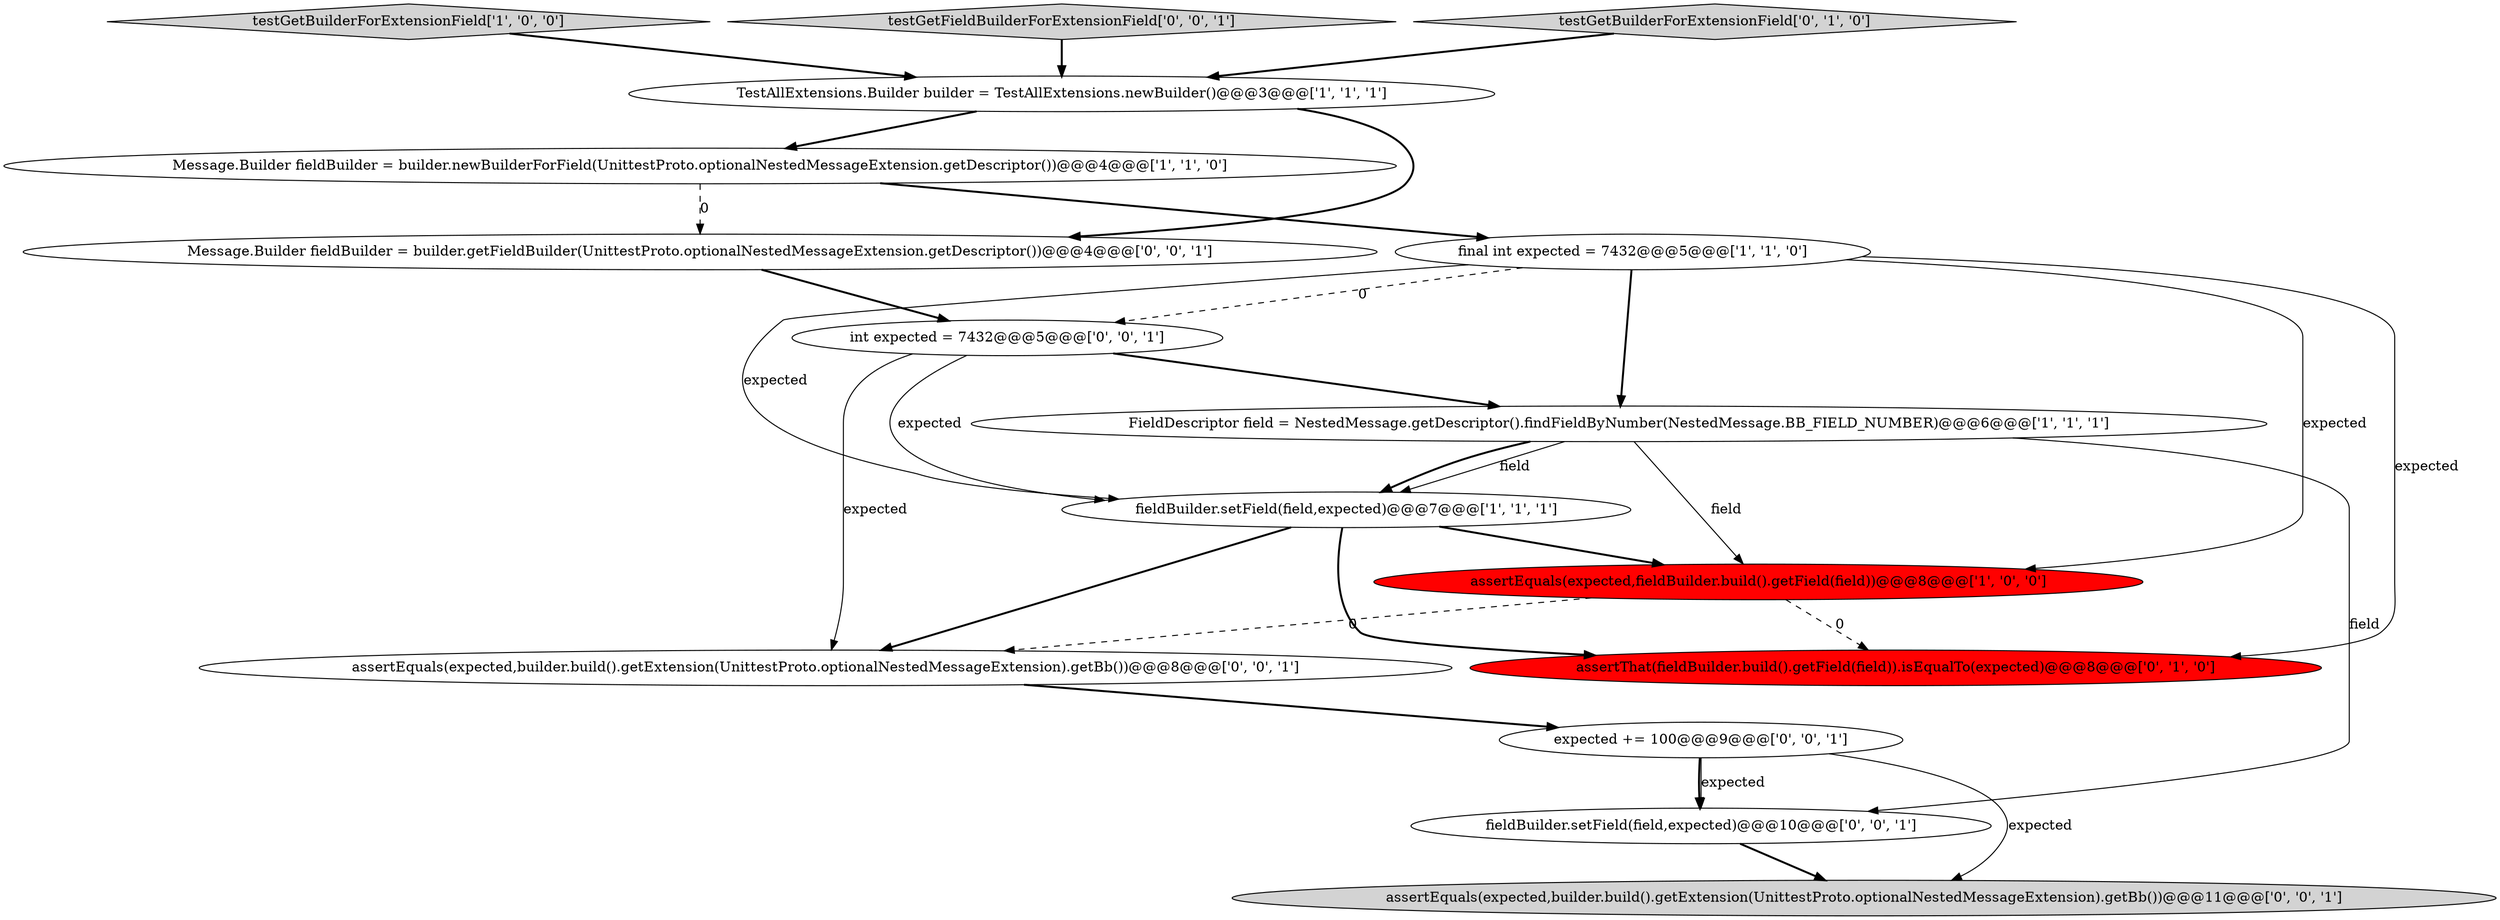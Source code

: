 digraph {
2 [style = filled, label = "assertEquals(expected,fieldBuilder.build().getField(field))@@@8@@@['1', '0', '0']", fillcolor = red, shape = ellipse image = "AAA1AAABBB1BBB"];
9 [style = filled, label = "assertEquals(expected,builder.build().getExtension(UnittestProto.optionalNestedMessageExtension).getBb())@@@8@@@['0', '0', '1']", fillcolor = white, shape = ellipse image = "AAA0AAABBB3BBB"];
11 [style = filled, label = "int expected = 7432@@@5@@@['0', '0', '1']", fillcolor = white, shape = ellipse image = "AAA0AAABBB3BBB"];
12 [style = filled, label = "fieldBuilder.setField(field,expected)@@@10@@@['0', '0', '1']", fillcolor = white, shape = ellipse image = "AAA0AAABBB3BBB"];
0 [style = filled, label = "FieldDescriptor field = NestedMessage.getDescriptor().findFieldByNumber(NestedMessage.BB_FIELD_NUMBER)@@@6@@@['1', '1', '1']", fillcolor = white, shape = ellipse image = "AAA0AAABBB1BBB"];
10 [style = filled, label = "assertEquals(expected,builder.build().getExtension(UnittestProto.optionalNestedMessageExtension).getBb())@@@11@@@['0', '0', '1']", fillcolor = lightgray, shape = ellipse image = "AAA0AAABBB3BBB"];
4 [style = filled, label = "testGetBuilderForExtensionField['1', '0', '0']", fillcolor = lightgray, shape = diamond image = "AAA0AAABBB1BBB"];
5 [style = filled, label = "TestAllExtensions.Builder builder = TestAllExtensions.newBuilder()@@@3@@@['1', '1', '1']", fillcolor = white, shape = ellipse image = "AAA0AAABBB1BBB"];
15 [style = filled, label = "Message.Builder fieldBuilder = builder.getFieldBuilder(UnittestProto.optionalNestedMessageExtension.getDescriptor())@@@4@@@['0', '0', '1']", fillcolor = white, shape = ellipse image = "AAA0AAABBB3BBB"];
1 [style = filled, label = "Message.Builder fieldBuilder = builder.newBuilderForField(UnittestProto.optionalNestedMessageExtension.getDescriptor())@@@4@@@['1', '1', '0']", fillcolor = white, shape = ellipse image = "AAA0AAABBB1BBB"];
7 [style = filled, label = "assertThat(fieldBuilder.build().getField(field)).isEqualTo(expected)@@@8@@@['0', '1', '0']", fillcolor = red, shape = ellipse image = "AAA1AAABBB2BBB"];
13 [style = filled, label = "testGetFieldBuilderForExtensionField['0', '0', '1']", fillcolor = lightgray, shape = diamond image = "AAA0AAABBB3BBB"];
14 [style = filled, label = "expected += 100@@@9@@@['0', '0', '1']", fillcolor = white, shape = ellipse image = "AAA0AAABBB3BBB"];
6 [style = filled, label = "fieldBuilder.setField(field,expected)@@@7@@@['1', '1', '1']", fillcolor = white, shape = ellipse image = "AAA0AAABBB1BBB"];
3 [style = filled, label = "final int expected = 7432@@@5@@@['1', '1', '0']", fillcolor = white, shape = ellipse image = "AAA0AAABBB1BBB"];
8 [style = filled, label = "testGetBuilderForExtensionField['0', '1', '0']", fillcolor = lightgray, shape = diamond image = "AAA0AAABBB2BBB"];
14->12 [style = solid, label="expected"];
0->6 [style = solid, label="field"];
0->6 [style = bold, label=""];
14->10 [style = solid, label="expected"];
1->15 [style = dashed, label="0"];
1->3 [style = bold, label=""];
5->15 [style = bold, label=""];
0->2 [style = solid, label="field"];
2->7 [style = dashed, label="0"];
3->6 [style = solid, label="expected"];
3->0 [style = bold, label=""];
6->2 [style = bold, label=""];
11->9 [style = solid, label="expected"];
3->2 [style = solid, label="expected"];
5->1 [style = bold, label=""];
11->0 [style = bold, label=""];
12->10 [style = bold, label=""];
15->11 [style = bold, label=""];
8->5 [style = bold, label=""];
2->9 [style = dashed, label="0"];
14->12 [style = bold, label=""];
9->14 [style = bold, label=""];
13->5 [style = bold, label=""];
6->9 [style = bold, label=""];
6->7 [style = bold, label=""];
11->6 [style = solid, label="expected"];
4->5 [style = bold, label=""];
3->11 [style = dashed, label="0"];
0->12 [style = solid, label="field"];
3->7 [style = solid, label="expected"];
}
